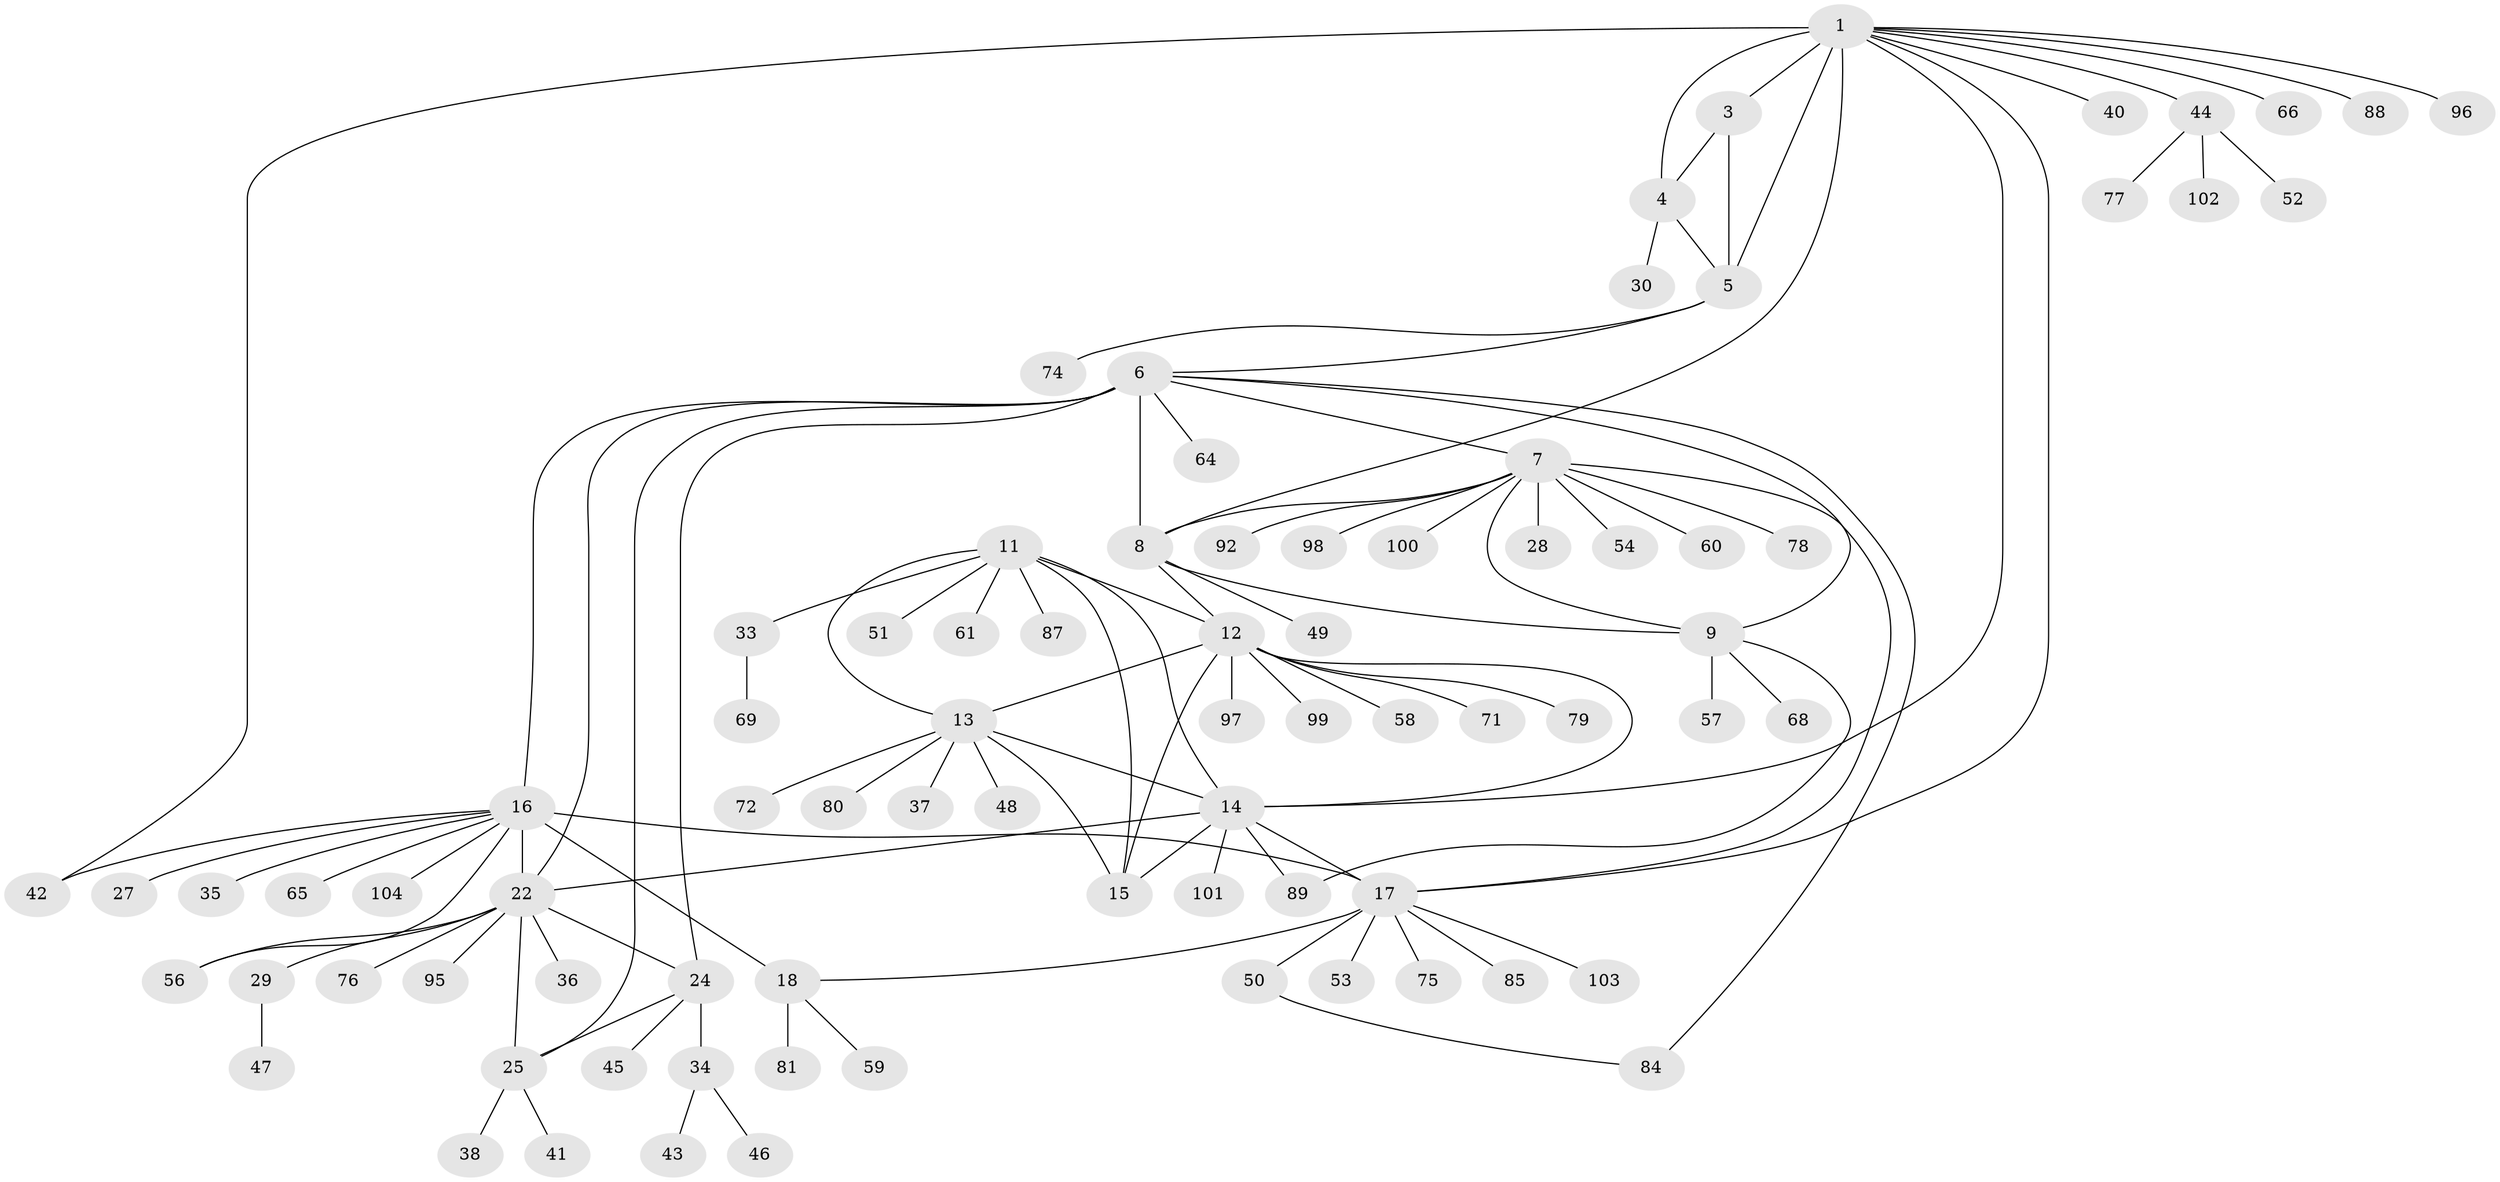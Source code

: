 // Generated by graph-tools (version 1.1) at 2025/52/02/27/25 19:52:20]
// undirected, 81 vertices, 107 edges
graph export_dot {
graph [start="1"]
  node [color=gray90,style=filled];
  1 [super="+2"];
  3 [super="+93"];
  4 [super="+63"];
  5 [super="+26"];
  6 [super="+21"];
  7 [super="+32"];
  8 [super="+10"];
  9 [super="+90"];
  11 [super="+67"];
  12 [super="+94"];
  13;
  14 [super="+91"];
  15 [super="+86"];
  16 [super="+19"];
  17 [super="+31"];
  18 [super="+20"];
  22 [super="+23"];
  24 [super="+39"];
  25;
  27 [super="+73"];
  28;
  29 [super="+55"];
  30;
  33;
  34;
  35;
  36;
  37;
  38 [super="+70"];
  40;
  41;
  42;
  43;
  44 [super="+83"];
  45 [super="+82"];
  46;
  47;
  48;
  49;
  50 [super="+62"];
  51;
  52 [super="+105"];
  53;
  54;
  56;
  57;
  58;
  59;
  60;
  61;
  64;
  65;
  66;
  68;
  69;
  71;
  72;
  74;
  75;
  76;
  77;
  78;
  79;
  80;
  81;
  84;
  85;
  87;
  88;
  89;
  92;
  95;
  96;
  97;
  98;
  99;
  100;
  101;
  102;
  103;
  104;
  1 -- 3 [weight=2];
  1 -- 4 [weight=2];
  1 -- 5 [weight=2];
  1 -- 17;
  1 -- 66;
  1 -- 88;
  1 -- 96;
  1 -- 8;
  1 -- 40;
  1 -- 42;
  1 -- 44;
  1 -- 14;
  3 -- 4;
  3 -- 5;
  4 -- 5;
  4 -- 30;
  5 -- 74;
  5 -- 6;
  6 -- 7;
  6 -- 8 [weight=2];
  6 -- 9;
  6 -- 64;
  6 -- 84;
  6 -- 22 [weight=2];
  6 -- 24;
  6 -- 25;
  6 -- 16;
  7 -- 8 [weight=2];
  7 -- 9;
  7 -- 28;
  7 -- 60;
  7 -- 78;
  7 -- 92;
  7 -- 98;
  7 -- 100;
  7 -- 54;
  7 -- 17;
  8 -- 9 [weight=2];
  8 -- 49;
  8 -- 12;
  9 -- 57;
  9 -- 68;
  9 -- 89;
  11 -- 12;
  11 -- 13;
  11 -- 14;
  11 -- 15;
  11 -- 33;
  11 -- 51;
  11 -- 61;
  11 -- 87;
  12 -- 13;
  12 -- 14;
  12 -- 15;
  12 -- 58;
  12 -- 71;
  12 -- 79;
  12 -- 97;
  12 -- 99;
  13 -- 14;
  13 -- 15;
  13 -- 37;
  13 -- 48;
  13 -- 72;
  13 -- 80;
  14 -- 15;
  14 -- 17;
  14 -- 89;
  14 -- 101;
  14 -- 22;
  16 -- 17 [weight=2];
  16 -- 18 [weight=4];
  16 -- 35;
  16 -- 104;
  16 -- 65;
  16 -- 42;
  16 -- 22;
  16 -- 56;
  16 -- 27;
  17 -- 18 [weight=2];
  17 -- 50;
  17 -- 53;
  17 -- 75;
  17 -- 85;
  17 -- 103;
  18 -- 81;
  18 -- 59;
  22 -- 24 [weight=2];
  22 -- 25 [weight=2];
  22 -- 29;
  22 -- 76;
  22 -- 36;
  22 -- 56;
  22 -- 95;
  24 -- 25;
  24 -- 34;
  24 -- 45;
  25 -- 38;
  25 -- 41;
  29 -- 47;
  33 -- 69;
  34 -- 43;
  34 -- 46;
  44 -- 52;
  44 -- 77;
  44 -- 102;
  50 -- 84;
}
